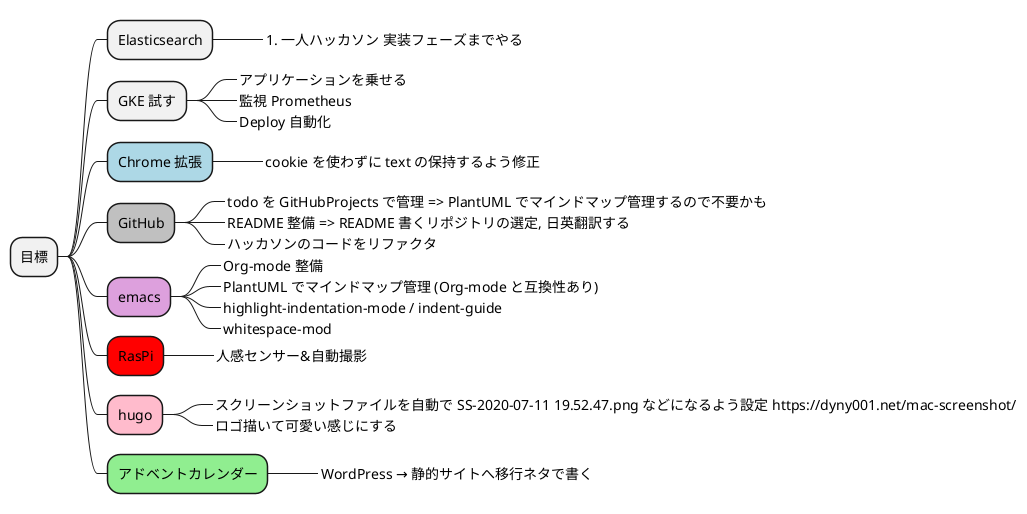 @startmindmap
* 目標
** Elasticsearch
***_ #一人ハッカソン 実装フェーズまでやる
** GKE 試す
***_ アプリケーションを乗せる
***_ 監視 Prometheus
***_ Deploy 自動化 
**[#lightblue] Chrome 拡張
***_ cookie を使わずに text の保持するよう修正
**[#silver] GitHub
***_ todo を GitHubProjects で管理 => PlantUML でマインドマップ管理するので不要かも
***_ README 整備 => README 書くリポジトリの選定, 日英翻訳する
***_ ハッカソンのコードをリファクタ
**[#plum] emacs
***_ Org-mode 整備
***_ PlantUML でマインドマップ管理 (Org-mode と互換性あり)
***_ highlight-indentation-mode / indent-guide
***_ whitespace-mod
**[#red] RasPi
***_ 人感センサー&自動撮影
**[#FFBBCC] hugo
***_ スクリーンショットファイルを自動で SS-2020-07-11 19.52.47.png などになるよう設定 https://dyny001.net/mac-screenshot/
***_ ロゴ描いて可愛い感じにする
**[#lightgreen] アドベントカレンダー
***_ WordPress → 静的サイトへ移行ネタで書く
@endmindmap

